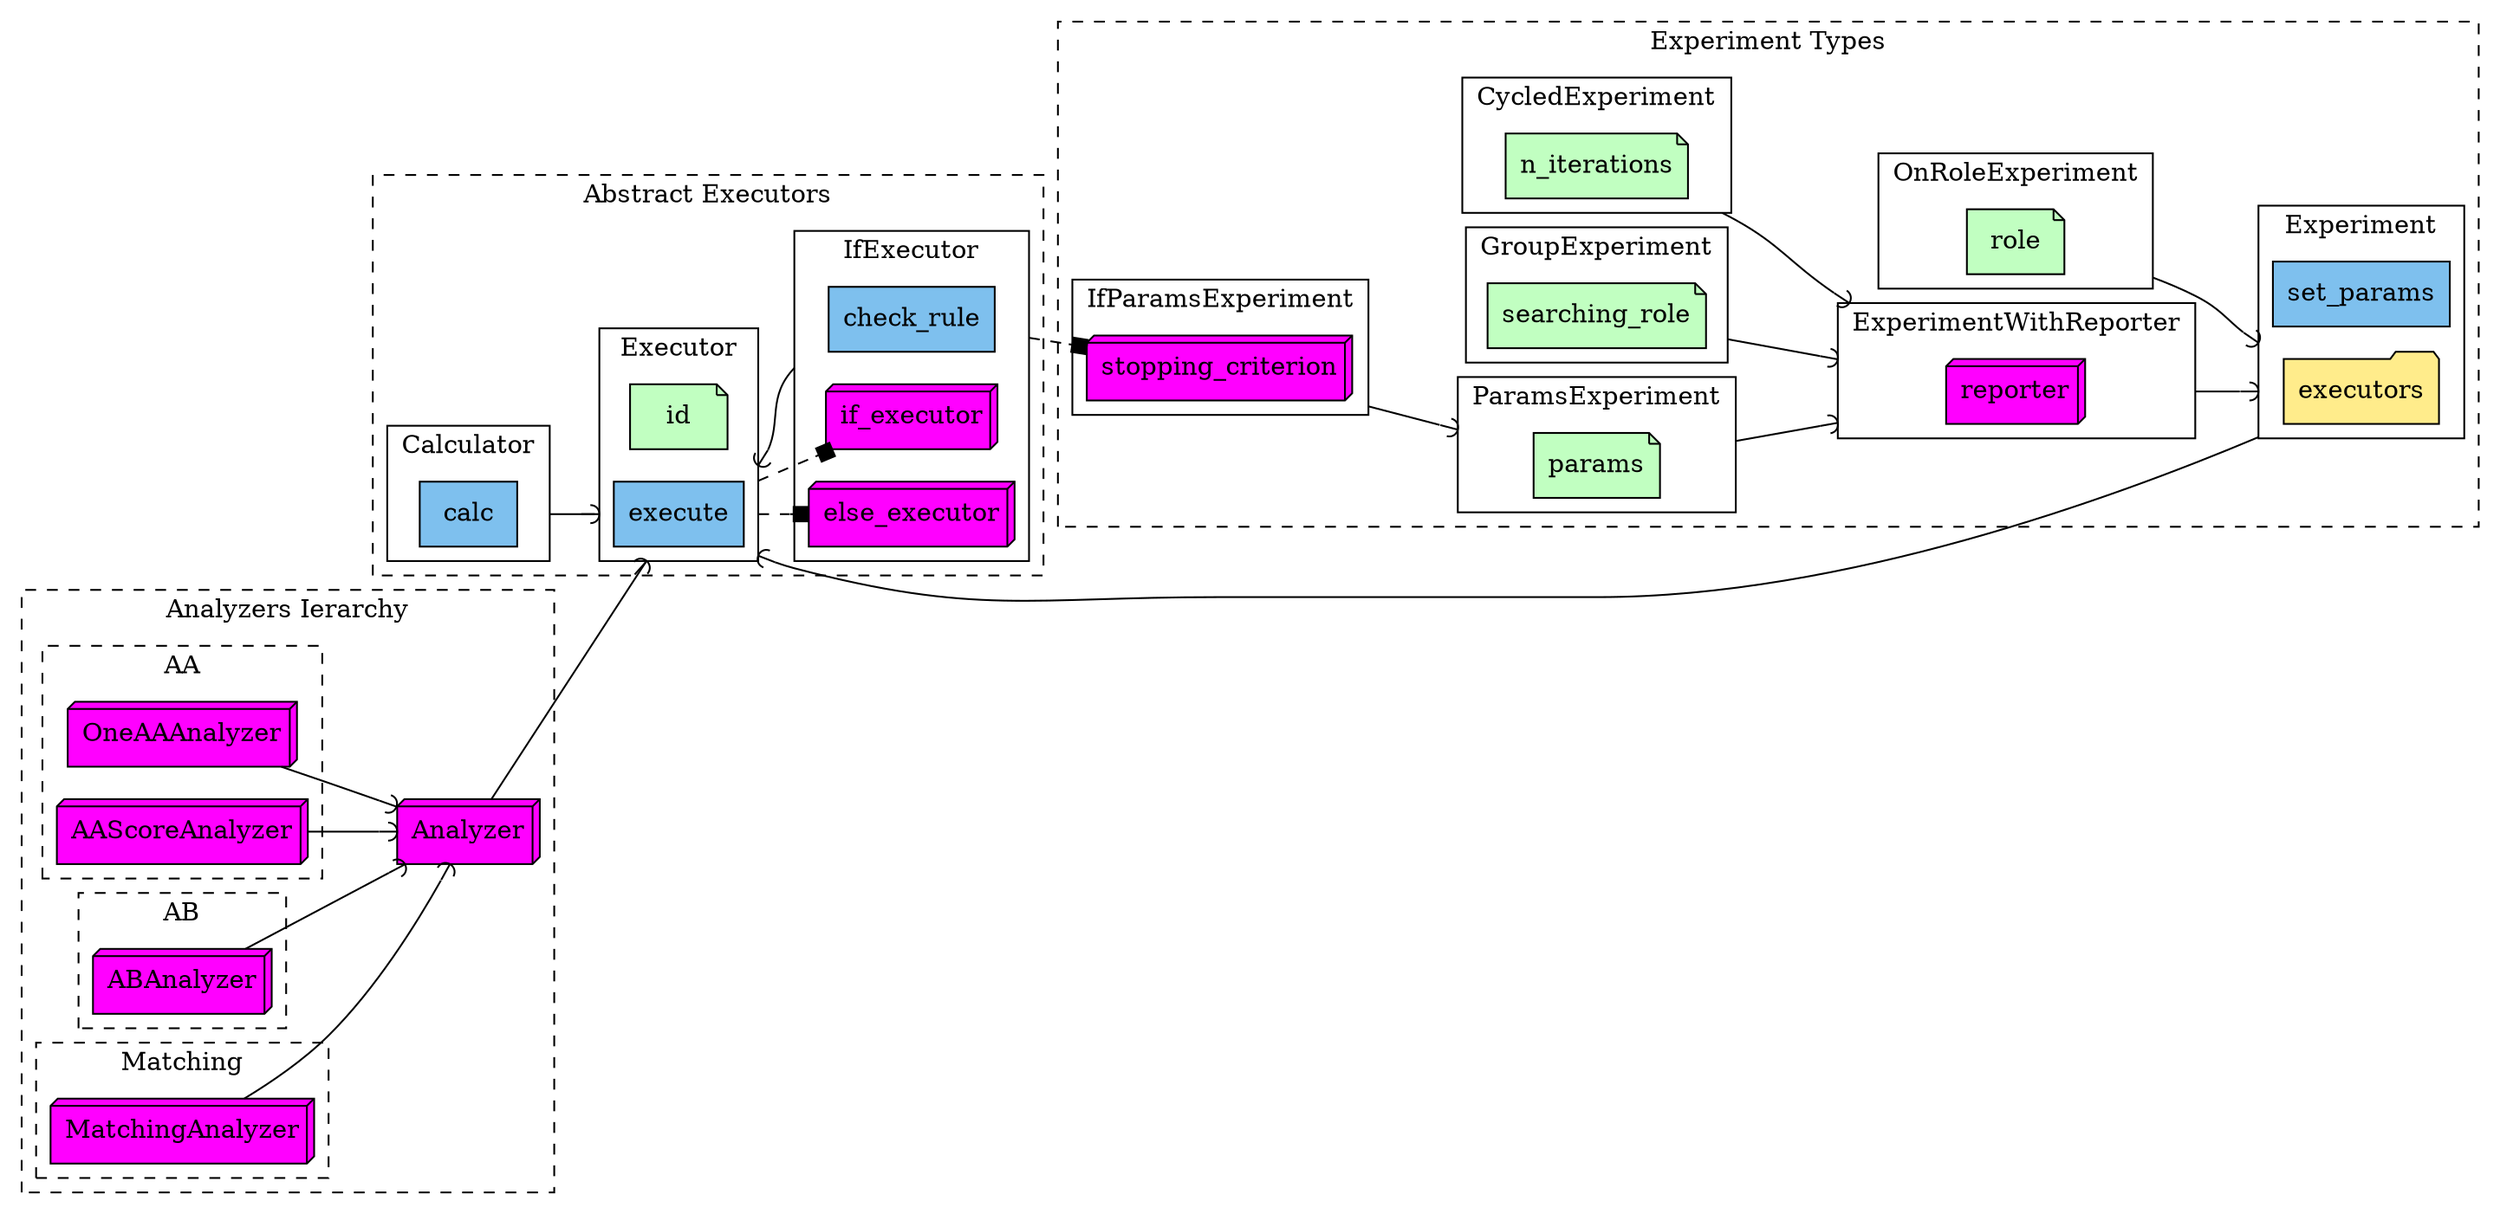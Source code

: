 digraph Architecture{
    rankdir=LR
    node[style="filled"]
    compound=true

    subgraph atributes{
        node[shape=note, fillcolor=darkseagreen1]
        id
        role
        n_iterations
        searching_role
        params
    }

    subgraph functions{
        node[shape=box, fillcolor=skyblue2]
        execute
        calc
        check_rule
        set_params
    }

    subgraph objects{
        node[shape=box3d, fillcolor=fuchsia]
        if_executor
        else_executor
        reporter
        stopping_criterion
        // Analyzers----------------
        analyzer[label="Analyzer"]
        one_aa_analyzer[label="OneAAAnalyzer"]
        aa_score_analyzer[label="AAScoreAnalyzer"]
        ab_analyzer[label="ABAnalyzer"]
        matching_analyzer[label="MatchingAnalyzer"]
    }

    subgraph collections{
        node[shape=folder, fillcolor=lightgoldenrod1]
        executors
    }

    subgraph cluster_abstract_executors{
        graph[label="Abstract Executors", style="dashed"]

         subgraph cluster_executor{
        graph[label="Executor", style="solid"]
        id
        execute
        }

        subgraph cluster_calculator{
            graph[label="Calculator", style="solid"]
            calc
        }
        calc -> execute [        
            arrowhead=curve
            ltail=cluster_calculator
            lhead=cluster_executor
        ]

        subgraph cluster_if_executor{
            graph[label="IfExecutor", style="solid"]
            check_rule
            if_executor
            else_executor
        }
        check_rule -> execute [        
            arrowhead=curve
            ltail=cluster_if_executor
            lhead=cluster_executor
        ]
        execute -> {if_executor, else_executor} [
            style=dashed
            arrowhead=box
            ltail=cluster_executor
        ]
    }

    subgraph cluster_experiments{
        graph[label="Experiment Types", style="dashed"]

        subgraph cluster_experiment{
            graph[label="Experiment", style="solid"]
            executors
            set_params
        }
        executors -> execute [        
            arrowhead=curve
            ltail=cluster_experiment
            lhead=cluster_executor
        ]

        subgraph cluster_on_role_experiment{
            graph[label="OnRoleExperiment", style="solid"]
            role
        }
        role -> executors [        
            arrowhead=curve
            ltail=cluster_on_role_experiment
            lhead=cluster_experiment
        ]

        subgraph cluster_experiment_with_reporter{
            graph[label="ExperimentWithReporter", style="solid"]
            reporter
        }
        reporter -> executors [        
            arrowhead=curve
            ltail=cluster_experiment_with_reporter
            lhead=cluster_experiment
        ]

        subgraph cluster_cycled_experiment{
            graph[label="CycledExperiment", style="solid"]
            n_iterations
        }
        n_iterations -> reporter [        
            arrowhead=curve
            ltail=cluster_cycled_experiment
            lhead=cluster_experiment_with_reporter
        ]

        subgraph cluster_group_experiment{
            graph[label="GroupExperiment", style="solid"]
            searching_role
        }
        searching_role -> reporter [        
            arrowhead=curve
            ltail=cluster_group_experiment
            lhead=cluster_experiment_with_reporter
        ]

        subgraph cluster_params_experiment{
            graph[label="ParamsExperiment", style="solid"]
            params
        }
        params -> reporter [        
            arrowhead=curve
            ltail=cluster_params_experiment
            lhead=cluster_experiment_with_reporter
        ]

        subgraph cluster_if_params_experiment{
            graph[label="IfParamsExperiment", style="solid"]
            stopping_criterion
        }
        stopping_criterion -> params [        
            arrowhead=curve
            ltail=cluster_if_params_experiment
            lhead=cluster_params_experiment
        ]
        check_rule -> stopping_criterion [
            style=dashed
            arrowhead=box
            ltail=cluster_if_executor
        ]
    }

    subgraph cluster_analyzers{
        graph[label="Analyzers Ierarchy", style="dashed"]
        analyzer
        subgraph cluster_aa_analyzers{
            graph[label="AA", style="dashed"]
            one_aa_analyzer
            aa_score_analyzer
        }
        subgraph cluster_ab_analyzers{
            graph[label="AB", style="dashed"]
            ab_analyzer
        }
        subgraph cluster_matching_analyzers{
            graph[label="Matching", style="dashed"]
            matching_analyzer
        }
        analyzer -> execute [        
            arrowhead=curve
            lhead=cluster_executor
        ]

        {
            one_aa_analyzer,
            aa_score_analyzer,
            ab_analyzer,
            matching_analyzer
        } -> analyzer [arrowhead=curve]
    }
}
